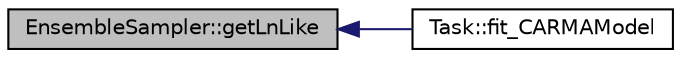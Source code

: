digraph "EnsembleSampler::getLnLike"
{
  edge [fontname="Helvetica",fontsize="10",labelfontname="Helvetica",labelfontsize="10"];
  node [fontname="Helvetica",fontsize="10",shape=record];
  rankdir="LR";
  Node1 [label="EnsembleSampler::getLnLike",height=0.2,width=0.4,color="black", fillcolor="grey75", style="filled" fontcolor="black"];
  Node1 -> Node2 [dir="back",color="midnightblue",fontsize="10",style="solid",fontname="Helvetica"];
  Node2 [label="Task::fit_CARMAModel",height=0.2,width=0.4,color="black", fillcolor="white", style="filled",URL="$class_task.html#a35b8004ec5a98d8a13ad1f800017a6a3"];
}

